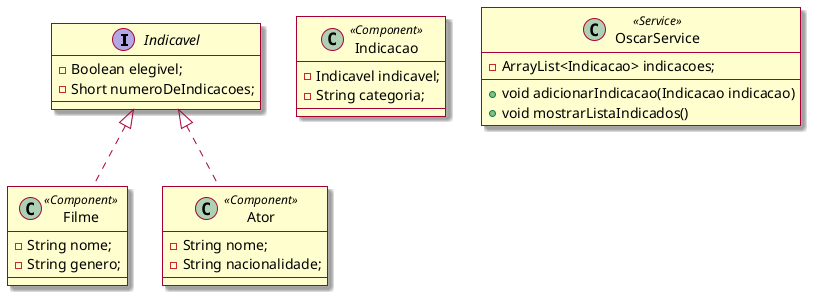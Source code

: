 @startuml

skin rose

interface Indicavel {
  -Boolean elegivel;
  -Short numeroDeIndicacoes;
}

class Filme <<Component>> implements Indicavel {
  -String nome;
  -String genero;
}

class Ator <<Component>> implements Indicavel {
  -String nome;
  -String nacionalidade;
}

class Indicacao <<Component>> {
  -Indicavel indicavel;
  -String categoria;
}

class OscarService <<Service>> {
  -ArrayList<Indicacao> indicacoes;
  +void adicionarIndicacao(Indicacao indicacao)
  +void mostrarListaIndicados()
}

@enduml